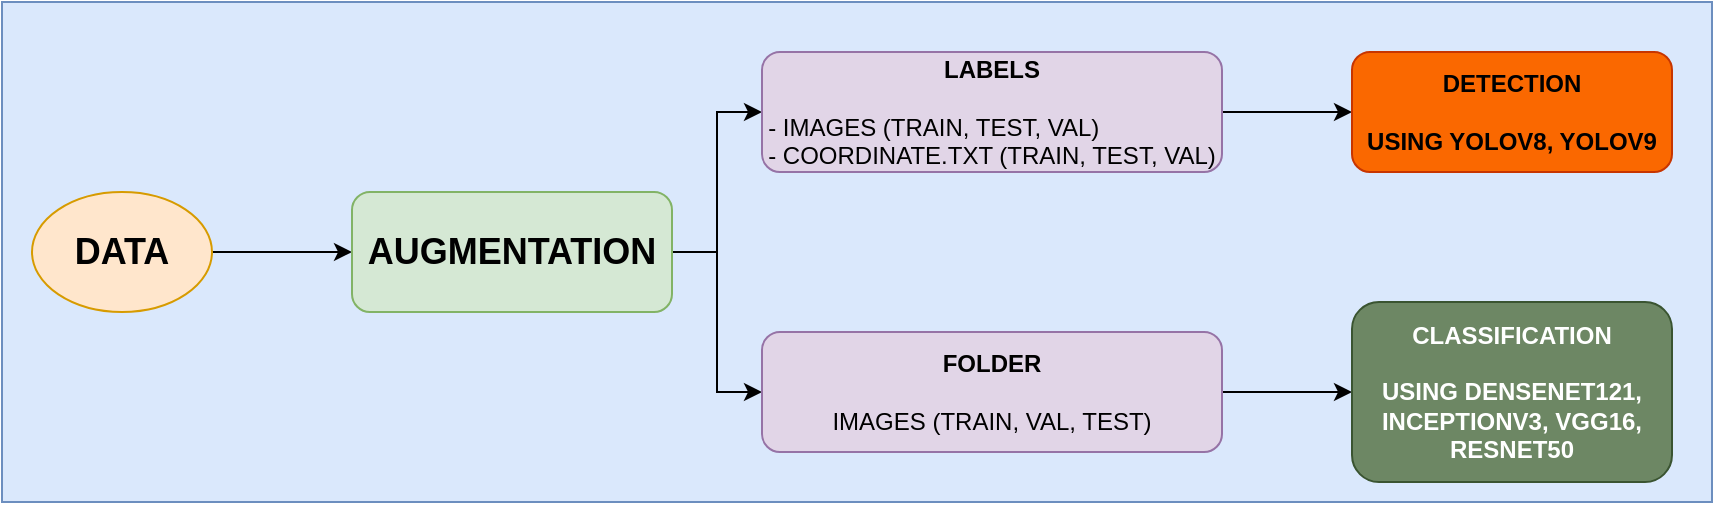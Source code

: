 <mxfile version="26.0.4">
  <diagram name="Trang-1" id="IuriQJyLeO5O9aVxXI8S">
    <mxGraphModel dx="1434" dy="836" grid="1" gridSize="10" guides="1" tooltips="1" connect="1" arrows="1" fold="1" page="1" pageScale="1" pageWidth="827" pageHeight="1169" math="0" shadow="0">
      <root>
        <mxCell id="0" />
        <mxCell id="1" parent="0" />
        <mxCell id="IA8Y-c8JSzYyIqpKU4NF-1" value="" style="group;fillColor=#ffe6cc;strokeColor=#d79b00;" vertex="1" connectable="0" parent="1">
          <mxGeometry x="270" y="190" width="855" height="250" as="geometry" />
        </mxCell>
        <mxCell id="CLtCGDPlaYMWgl1EfGeU-10" value="" style="rounded=0;whiteSpace=wrap;html=1;fillColor=#dae8fc;strokeColor=#6c8ebf;" parent="IA8Y-c8JSzYyIqpKU4NF-1" vertex="1">
          <mxGeometry width="855" height="250" as="geometry" />
        </mxCell>
        <mxCell id="IA8Y-c8JSzYyIqpKU4NF-2" style="edgeStyle=orthogonalEdgeStyle;rounded=0;orthogonalLoop=1;jettySize=auto;html=1;exitX=1;exitY=0.5;exitDx=0;exitDy=0;entryX=0;entryY=0.5;entryDx=0;entryDy=0;" edge="1" parent="IA8Y-c8JSzYyIqpKU4NF-1" source="CLtCGDPlaYMWgl1EfGeU-1" target="CLtCGDPlaYMWgl1EfGeU-2">
          <mxGeometry relative="1" as="geometry" />
        </mxCell>
        <mxCell id="CLtCGDPlaYMWgl1EfGeU-1" value="&lt;font style=&quot;font-size: 18px;&quot;&gt;&lt;b&gt;DATA&lt;/b&gt;&lt;/font&gt;" style="ellipse;whiteSpace=wrap;html=1;fillColor=#ffe6cc;strokeColor=#d79b00;" parent="IA8Y-c8JSzYyIqpKU4NF-1" vertex="1">
          <mxGeometry x="15" y="95" width="90" height="60" as="geometry" />
        </mxCell>
        <mxCell id="IA8Y-c8JSzYyIqpKU4NF-3" style="edgeStyle=orthogonalEdgeStyle;rounded=0;orthogonalLoop=1;jettySize=auto;html=1;exitX=1;exitY=0.5;exitDx=0;exitDy=0;entryX=0;entryY=0.5;entryDx=0;entryDy=0;" edge="1" parent="IA8Y-c8JSzYyIqpKU4NF-1" source="CLtCGDPlaYMWgl1EfGeU-2" target="CLtCGDPlaYMWgl1EfGeU-6">
          <mxGeometry relative="1" as="geometry" />
        </mxCell>
        <mxCell id="IA8Y-c8JSzYyIqpKU4NF-4" style="edgeStyle=orthogonalEdgeStyle;rounded=0;orthogonalLoop=1;jettySize=auto;html=1;exitX=1;exitY=0.5;exitDx=0;exitDy=0;entryX=0;entryY=0.5;entryDx=0;entryDy=0;" edge="1" parent="IA8Y-c8JSzYyIqpKU4NF-1" source="CLtCGDPlaYMWgl1EfGeU-2" target="CLtCGDPlaYMWgl1EfGeU-7">
          <mxGeometry relative="1" as="geometry" />
        </mxCell>
        <mxCell id="CLtCGDPlaYMWgl1EfGeU-2" value="&lt;font style=&quot;font-size: 18px;&quot;&gt;&lt;b&gt;AUGMENTATION&lt;/b&gt;&lt;/font&gt;" style="rounded=1;whiteSpace=wrap;html=1;fillColor=#d5e8d4;strokeColor=#82b366;" parent="IA8Y-c8JSzYyIqpKU4NF-1" vertex="1">
          <mxGeometry x="175" y="95" width="160" height="60" as="geometry" />
        </mxCell>
        <mxCell id="IA8Y-c8JSzYyIqpKU4NF-5" style="edgeStyle=orthogonalEdgeStyle;rounded=0;orthogonalLoop=1;jettySize=auto;html=1;exitX=1;exitY=0.5;exitDx=0;exitDy=0;entryX=0;entryY=0.5;entryDx=0;entryDy=0;" edge="1" parent="IA8Y-c8JSzYyIqpKU4NF-1" source="CLtCGDPlaYMWgl1EfGeU-6" target="CLtCGDPlaYMWgl1EfGeU-8">
          <mxGeometry relative="1" as="geometry" />
        </mxCell>
        <mxCell id="CLtCGDPlaYMWgl1EfGeU-6" value="&lt;div&gt;&lt;b&gt;LABELS&lt;/b&gt;&lt;/div&gt;&lt;div&gt;&lt;b&gt;&lt;br&gt;&lt;/b&gt;&lt;/div&gt;&lt;div style=&quot;text-align: left;&quot;&gt;- IMAGES (TRAIN, TEST, VAL)&lt;/div&gt;&lt;div style=&quot;text-align: left;&quot;&gt;- COORDINATE.TXT (TRAIN, TEST, VAL)&lt;/div&gt;" style="rounded=1;whiteSpace=wrap;html=1;fillColor=#e1d5e7;strokeColor=#9673a6;" parent="IA8Y-c8JSzYyIqpKU4NF-1" vertex="1">
          <mxGeometry x="380" y="25" width="230" height="60" as="geometry" />
        </mxCell>
        <mxCell id="IA8Y-c8JSzYyIqpKU4NF-6" style="edgeStyle=orthogonalEdgeStyle;rounded=0;orthogonalLoop=1;jettySize=auto;html=1;exitX=1;exitY=0.5;exitDx=0;exitDy=0;entryX=0;entryY=0.5;entryDx=0;entryDy=0;" edge="1" parent="IA8Y-c8JSzYyIqpKU4NF-1" source="CLtCGDPlaYMWgl1EfGeU-7" target="CLtCGDPlaYMWgl1EfGeU-9">
          <mxGeometry relative="1" as="geometry" />
        </mxCell>
        <mxCell id="CLtCGDPlaYMWgl1EfGeU-7" value="&lt;b&gt;FOLDER&lt;/b&gt;&lt;div&gt;&lt;b&gt;&lt;br&gt;&lt;/b&gt;&lt;/div&gt;&lt;div&gt;IMAGES (TRAIN, VAL, TEST)&lt;/div&gt;" style="rounded=1;whiteSpace=wrap;html=1;fillColor=#e1d5e7;strokeColor=#9673a6;" parent="IA8Y-c8JSzYyIqpKU4NF-1" vertex="1">
          <mxGeometry x="380" y="165" width="230" height="60" as="geometry" />
        </mxCell>
        <mxCell id="CLtCGDPlaYMWgl1EfGeU-8" value="&lt;b&gt;DETECTION&lt;/b&gt;&lt;div&gt;&lt;b&gt;&lt;br&gt;&lt;/b&gt;&lt;/div&gt;&lt;div&gt;&lt;b&gt;USING YOLOV8, YOLOV9&lt;/b&gt;&lt;/div&gt;" style="rounded=1;whiteSpace=wrap;html=1;fillColor=#fa6800;fontColor=#000000;strokeColor=#C73500;" parent="IA8Y-c8JSzYyIqpKU4NF-1" vertex="1">
          <mxGeometry x="675" y="25" width="160" height="60" as="geometry" />
        </mxCell>
        <mxCell id="CLtCGDPlaYMWgl1EfGeU-9" value="&lt;b&gt;CLASSIFICATION&lt;/b&gt;&lt;div&gt;&lt;b&gt;&lt;br&gt;&lt;/b&gt;&lt;/div&gt;&lt;div&gt;&lt;b&gt;USING DENSENET121, INCEPTIONV3, VGG16, RESNET50&lt;/b&gt;&lt;/div&gt;" style="rounded=1;whiteSpace=wrap;html=1;fillColor=#6d8764;fontColor=#ffffff;strokeColor=#3A5431;" parent="IA8Y-c8JSzYyIqpKU4NF-1" vertex="1">
          <mxGeometry x="675" y="150" width="160" height="90" as="geometry" />
        </mxCell>
      </root>
    </mxGraphModel>
  </diagram>
</mxfile>
